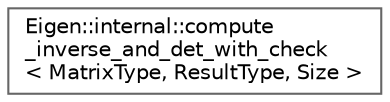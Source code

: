 digraph "类继承关系图"
{
 // LATEX_PDF_SIZE
  bgcolor="transparent";
  edge [fontname=Helvetica,fontsize=10,labelfontname=Helvetica,labelfontsize=10];
  node [fontname=Helvetica,fontsize=10,shape=box,height=0.2,width=0.4];
  rankdir="LR";
  Node0 [id="Node000000",label="Eigen::internal::compute\l_inverse_and_det_with_check\l\< MatrixType, ResultType, Size \>",height=0.2,width=0.4,color="grey40", fillcolor="white", style="filled",URL="$struct_eigen_1_1internal_1_1compute__inverse__and__det__with__check.html",tooltip=" "];
}
